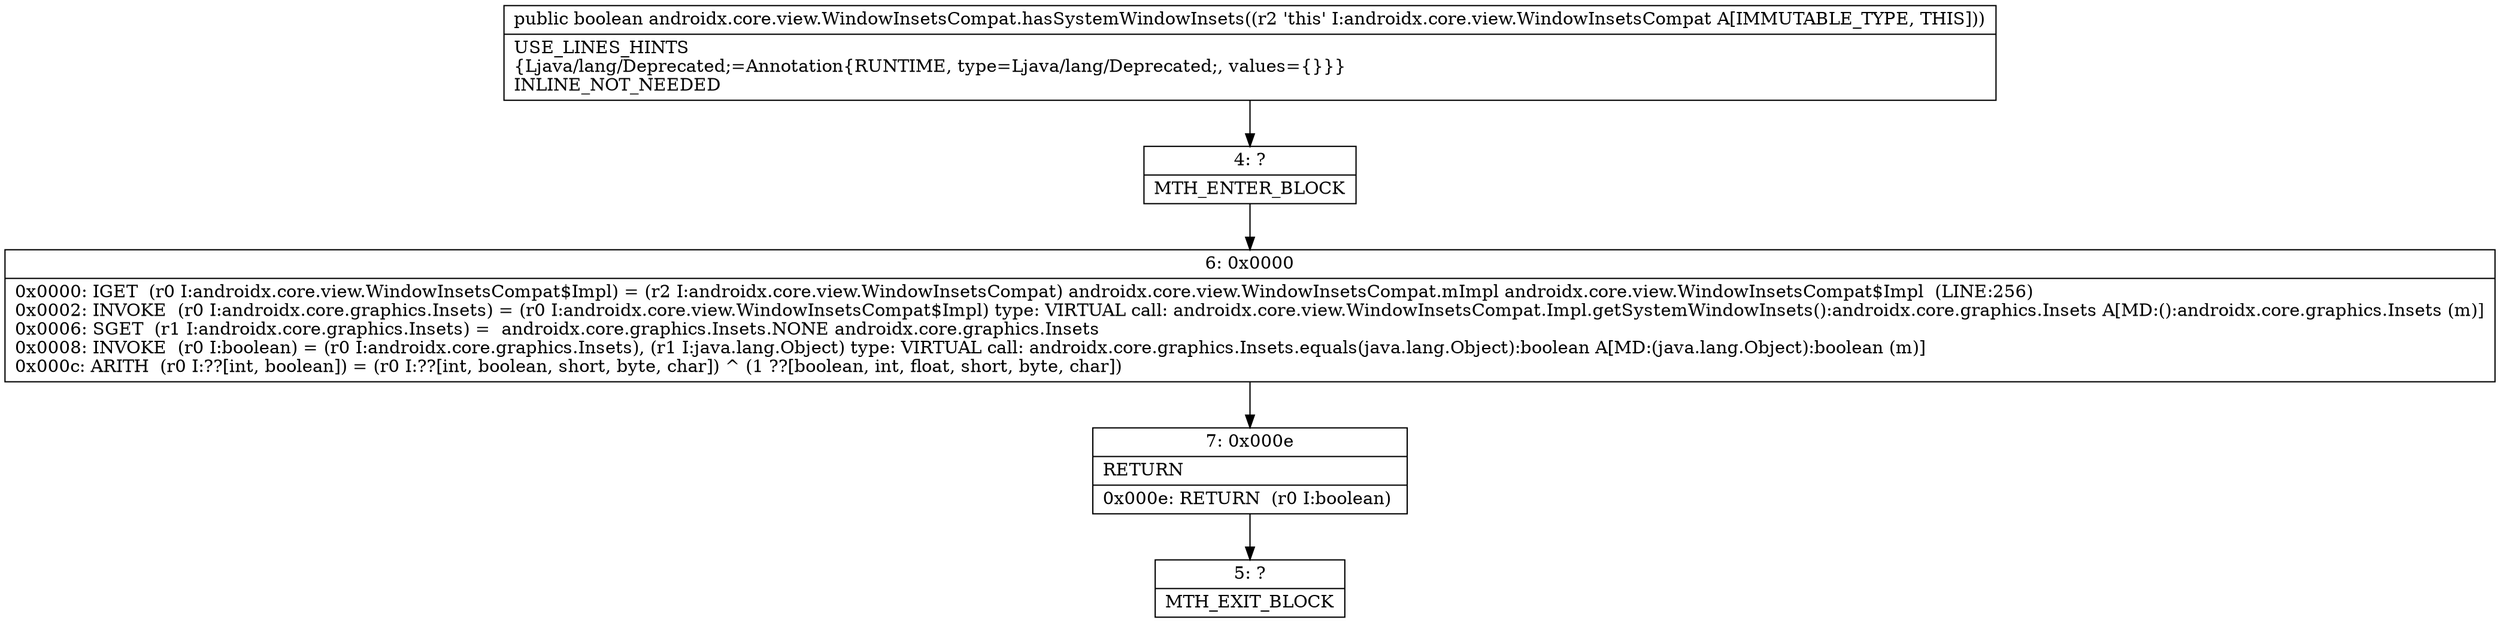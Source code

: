 digraph "CFG forandroidx.core.view.WindowInsetsCompat.hasSystemWindowInsets()Z" {
Node_4 [shape=record,label="{4\:\ ?|MTH_ENTER_BLOCK\l}"];
Node_6 [shape=record,label="{6\:\ 0x0000|0x0000: IGET  (r0 I:androidx.core.view.WindowInsetsCompat$Impl) = (r2 I:androidx.core.view.WindowInsetsCompat) androidx.core.view.WindowInsetsCompat.mImpl androidx.core.view.WindowInsetsCompat$Impl  (LINE:256)\l0x0002: INVOKE  (r0 I:androidx.core.graphics.Insets) = (r0 I:androidx.core.view.WindowInsetsCompat$Impl) type: VIRTUAL call: androidx.core.view.WindowInsetsCompat.Impl.getSystemWindowInsets():androidx.core.graphics.Insets A[MD:():androidx.core.graphics.Insets (m)]\l0x0006: SGET  (r1 I:androidx.core.graphics.Insets) =  androidx.core.graphics.Insets.NONE androidx.core.graphics.Insets \l0x0008: INVOKE  (r0 I:boolean) = (r0 I:androidx.core.graphics.Insets), (r1 I:java.lang.Object) type: VIRTUAL call: androidx.core.graphics.Insets.equals(java.lang.Object):boolean A[MD:(java.lang.Object):boolean (m)]\l0x000c: ARITH  (r0 I:??[int, boolean]) = (r0 I:??[int, boolean, short, byte, char]) ^ (1 ??[boolean, int, float, short, byte, char]) \l}"];
Node_7 [shape=record,label="{7\:\ 0x000e|RETURN\l|0x000e: RETURN  (r0 I:boolean) \l}"];
Node_5 [shape=record,label="{5\:\ ?|MTH_EXIT_BLOCK\l}"];
MethodNode[shape=record,label="{public boolean androidx.core.view.WindowInsetsCompat.hasSystemWindowInsets((r2 'this' I:androidx.core.view.WindowInsetsCompat A[IMMUTABLE_TYPE, THIS]))  | USE_LINES_HINTS\l\{Ljava\/lang\/Deprecated;=Annotation\{RUNTIME, type=Ljava\/lang\/Deprecated;, values=\{\}\}\}\lINLINE_NOT_NEEDED\l}"];
MethodNode -> Node_4;Node_4 -> Node_6;
Node_6 -> Node_7;
Node_7 -> Node_5;
}

